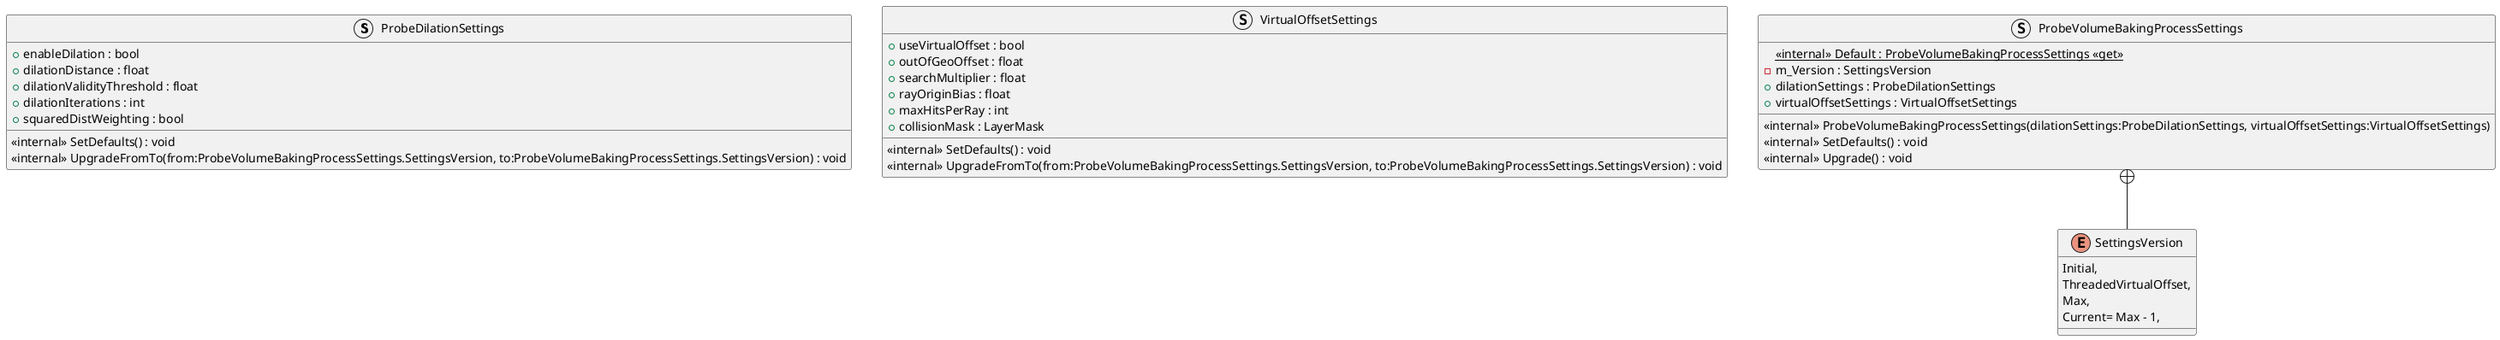 @startuml
struct ProbeDilationSettings {
    + enableDilation : bool
    + dilationDistance : float
    + dilationValidityThreshold : float
    + dilationIterations : int
    + squaredDistWeighting : bool
    <<internal>> SetDefaults() : void
    <<internal>> UpgradeFromTo(from:ProbeVolumeBakingProcessSettings.SettingsVersion, to:ProbeVolumeBakingProcessSettings.SettingsVersion) : void
}
struct VirtualOffsetSettings {
    + useVirtualOffset : bool
    + outOfGeoOffset : float
    + searchMultiplier : float
    + rayOriginBias : float
    + maxHitsPerRay : int
    + collisionMask : LayerMask
    <<internal>> SetDefaults() : void
    <<internal>> UpgradeFromTo(from:ProbeVolumeBakingProcessSettings.SettingsVersion, to:ProbeVolumeBakingProcessSettings.SettingsVersion) : void
}
struct ProbeVolumeBakingProcessSettings {
    <<internal>> {static} Default : ProbeVolumeBakingProcessSettings <<get>>
    <<internal>> ProbeVolumeBakingProcessSettings(dilationSettings:ProbeDilationSettings, virtualOffsetSettings:VirtualOffsetSettings)
    <<internal>> SetDefaults() : void
    <<internal>> Upgrade() : void
    - m_Version : SettingsVersion
    + dilationSettings : ProbeDilationSettings
    + virtualOffsetSettings : VirtualOffsetSettings
}
enum SettingsVersion {
    Initial,
    ThreadedVirtualOffset,
    Max,
    Current= Max - 1,
}
ProbeVolumeBakingProcessSettings +-- SettingsVersion
@enduml
